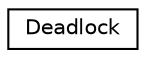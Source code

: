 digraph "Graphical Class Hierarchy"
{
  edge [fontname="Helvetica",fontsize="10",labelfontname="Helvetica",labelfontsize="10"];
  node [fontname="Helvetica",fontsize="10",shape=record];
  rankdir="LR";
  Node1 [label="Deadlock",height=0.2,width=0.4,color="black", fillcolor="white", style="filled",URL="$classDeadlock.html"];
}
